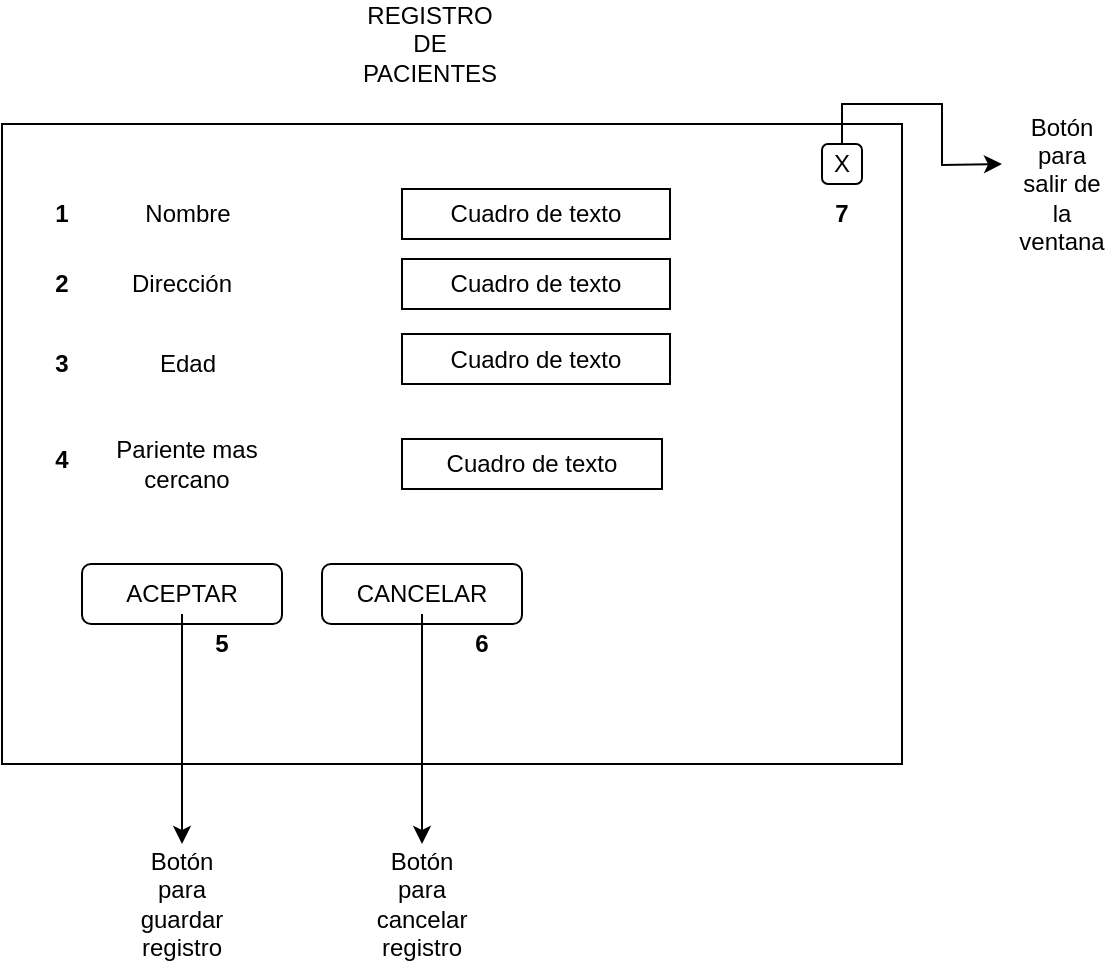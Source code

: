 <mxfile version="14.8.3" type="github">
  <diagram id="64sCmisY7DKSNfKrboj0" name="Page-1">
    <mxGraphModel dx="1414" dy="1953" grid="1" gridSize="10" guides="1" tooltips="1" connect="1" arrows="1" fold="1" page="1" pageScale="1" pageWidth="827" pageHeight="1169" math="0" shadow="0">
      <root>
        <mxCell id="0" />
        <mxCell id="1" parent="0" />
        <mxCell id="7nkMxRO7k62x90OJFkBY-1" value="" style="rounded=0;whiteSpace=wrap;html=1;" vertex="1" parent="1">
          <mxGeometry x="200" y="40" width="450" height="320" as="geometry" />
        </mxCell>
        <mxCell id="7nkMxRO7k62x90OJFkBY-2" value="REGISTRO DE PACIENTES" style="text;html=1;strokeColor=none;fillColor=none;align=center;verticalAlign=middle;whiteSpace=wrap;rounded=0;" vertex="1" parent="1">
          <mxGeometry x="394" y="-10" width="40" height="20" as="geometry" />
        </mxCell>
        <mxCell id="7nkMxRO7k62x90OJFkBY-3" value="Nombre" style="text;html=1;strokeColor=none;fillColor=none;align=center;verticalAlign=middle;whiteSpace=wrap;rounded=0;" vertex="1" parent="1">
          <mxGeometry x="267.5" y="70" width="50" height="30" as="geometry" />
        </mxCell>
        <mxCell id="7nkMxRO7k62x90OJFkBY-5" value="Dirección" style="text;html=1;strokeColor=none;fillColor=none;align=center;verticalAlign=middle;whiteSpace=wrap;rounded=0;" vertex="1" parent="1">
          <mxGeometry x="270" y="110" width="40" height="20" as="geometry" />
        </mxCell>
        <mxCell id="7nkMxRO7k62x90OJFkBY-6" value="Edad" style="text;html=1;strokeColor=none;fillColor=none;align=center;verticalAlign=middle;whiteSpace=wrap;rounded=0;" vertex="1" parent="1">
          <mxGeometry x="272.5" y="150" width="40" height="20" as="geometry" />
        </mxCell>
        <mxCell id="7nkMxRO7k62x90OJFkBY-7" value="Pariente mas cercano" style="text;html=1;strokeColor=none;fillColor=none;align=center;verticalAlign=middle;whiteSpace=wrap;rounded=0;" vertex="1" parent="1">
          <mxGeometry x="255" y="200" width="75" height="20" as="geometry" />
        </mxCell>
        <mxCell id="7nkMxRO7k62x90OJFkBY-8" value="" style="rounded=1;whiteSpace=wrap;html=1;" vertex="1" parent="1">
          <mxGeometry x="240" y="260" width="100" height="30" as="geometry" />
        </mxCell>
        <mxCell id="7nkMxRO7k62x90OJFkBY-9" value="Cuadro de texto" style="rounded=0;whiteSpace=wrap;html=1;" vertex="1" parent="1">
          <mxGeometry x="400" y="72.5" width="134" height="25" as="geometry" />
        </mxCell>
        <mxCell id="7nkMxRO7k62x90OJFkBY-10" value="&lt;span&gt;Cuadro de texto&lt;/span&gt;" style="rounded=0;whiteSpace=wrap;html=1;" vertex="1" parent="1">
          <mxGeometry x="400" y="107.5" width="134" height="25" as="geometry" />
        </mxCell>
        <mxCell id="7nkMxRO7k62x90OJFkBY-11" value="&lt;span&gt;Cuadro de texto&lt;/span&gt;" style="rounded=0;whiteSpace=wrap;html=1;" vertex="1" parent="1">
          <mxGeometry x="400" y="145" width="134" height="25" as="geometry" />
        </mxCell>
        <mxCell id="7nkMxRO7k62x90OJFkBY-12" value="&lt;span&gt;Cuadro de texto&lt;/span&gt;" style="rounded=0;whiteSpace=wrap;html=1;" vertex="1" parent="1">
          <mxGeometry x="400" y="197.5" width="130" height="25" as="geometry" />
        </mxCell>
        <mxCell id="7nkMxRO7k62x90OJFkBY-15" value="" style="rounded=1;whiteSpace=wrap;html=1;" vertex="1" parent="1">
          <mxGeometry x="360" y="260" width="100" height="30" as="geometry" />
        </mxCell>
        <mxCell id="7nkMxRO7k62x90OJFkBY-17" value="" style="rounded=1;whiteSpace=wrap;html=1;" vertex="1" parent="1">
          <mxGeometry x="610" y="50" width="20" height="20" as="geometry" />
        </mxCell>
        <mxCell id="7nkMxRO7k62x90OJFkBY-29" style="edgeStyle=orthogonalEdgeStyle;rounded=0;orthogonalLoop=1;jettySize=auto;html=1;exitX=0.5;exitY=0;exitDx=0;exitDy=0;" edge="1" parent="1" source="7nkMxRO7k62x90OJFkBY-18">
          <mxGeometry relative="1" as="geometry">
            <mxPoint x="700" y="60" as="targetPoint" />
          </mxGeometry>
        </mxCell>
        <mxCell id="7nkMxRO7k62x90OJFkBY-18" value="X" style="text;html=1;strokeColor=none;fillColor=none;align=center;verticalAlign=middle;whiteSpace=wrap;rounded=0;" vertex="1" parent="1">
          <mxGeometry x="600" y="50" width="40" height="20" as="geometry" />
        </mxCell>
        <mxCell id="7nkMxRO7k62x90OJFkBY-35" style="edgeStyle=orthogonalEdgeStyle;rounded=0;orthogonalLoop=1;jettySize=auto;html=1;exitX=0.5;exitY=1;exitDx=0;exitDy=0;" edge="1" parent="1" source="7nkMxRO7k62x90OJFkBY-19">
          <mxGeometry relative="1" as="geometry">
            <mxPoint x="410" y="400" as="targetPoint" />
          </mxGeometry>
        </mxCell>
        <mxCell id="7nkMxRO7k62x90OJFkBY-19" value="CANCELAR" style="text;html=1;strokeColor=none;fillColor=none;align=center;verticalAlign=middle;whiteSpace=wrap;rounded=0;" vertex="1" parent="1">
          <mxGeometry x="390" y="265" width="40" height="20" as="geometry" />
        </mxCell>
        <mxCell id="7nkMxRO7k62x90OJFkBY-34" style="edgeStyle=orthogonalEdgeStyle;rounded=0;orthogonalLoop=1;jettySize=auto;html=1;exitX=0.5;exitY=1;exitDx=0;exitDy=0;" edge="1" parent="1" source="7nkMxRO7k62x90OJFkBY-20">
          <mxGeometry relative="1" as="geometry">
            <mxPoint x="290" y="400" as="targetPoint" />
          </mxGeometry>
        </mxCell>
        <mxCell id="7nkMxRO7k62x90OJFkBY-20" value="ACEPTAR" style="text;html=1;strokeColor=none;fillColor=none;align=center;verticalAlign=middle;whiteSpace=wrap;rounded=0;" vertex="1" parent="1">
          <mxGeometry x="270" y="265" width="40" height="20" as="geometry" />
        </mxCell>
        <mxCell id="7nkMxRO7k62x90OJFkBY-21" value="&lt;b&gt;1&lt;/b&gt;" style="text;html=1;strokeColor=none;fillColor=none;align=center;verticalAlign=middle;whiteSpace=wrap;rounded=0;" vertex="1" parent="1">
          <mxGeometry x="210" y="75" width="40" height="20" as="geometry" />
        </mxCell>
        <mxCell id="7nkMxRO7k62x90OJFkBY-22" value="&lt;b&gt;2&lt;/b&gt;" style="text;html=1;strokeColor=none;fillColor=none;align=center;verticalAlign=middle;whiteSpace=wrap;rounded=0;" vertex="1" parent="1">
          <mxGeometry x="210" y="110" width="40" height="20" as="geometry" />
        </mxCell>
        <mxCell id="7nkMxRO7k62x90OJFkBY-23" value="&lt;b&gt;3&lt;/b&gt;" style="text;html=1;strokeColor=none;fillColor=none;align=center;verticalAlign=middle;whiteSpace=wrap;rounded=0;" vertex="1" parent="1">
          <mxGeometry x="210" y="150" width="40" height="20" as="geometry" />
        </mxCell>
        <mxCell id="7nkMxRO7k62x90OJFkBY-24" value="&lt;b&gt;4&lt;/b&gt;" style="text;html=1;strokeColor=none;fillColor=none;align=center;verticalAlign=middle;whiteSpace=wrap;rounded=0;" vertex="1" parent="1">
          <mxGeometry x="210" y="197.5" width="40" height="20" as="geometry" />
        </mxCell>
        <mxCell id="7nkMxRO7k62x90OJFkBY-25" value="&lt;b&gt;5&lt;/b&gt;" style="text;html=1;strokeColor=none;fillColor=none;align=center;verticalAlign=middle;whiteSpace=wrap;rounded=0;" vertex="1" parent="1">
          <mxGeometry x="290" y="290" width="40" height="20" as="geometry" />
        </mxCell>
        <mxCell id="7nkMxRO7k62x90OJFkBY-26" value="&lt;b&gt;6&lt;/b&gt;" style="text;html=1;strokeColor=none;fillColor=none;align=center;verticalAlign=middle;whiteSpace=wrap;rounded=0;" vertex="1" parent="1">
          <mxGeometry x="420" y="290" width="40" height="20" as="geometry" />
        </mxCell>
        <mxCell id="7nkMxRO7k62x90OJFkBY-27" value="&lt;b&gt;7&lt;/b&gt;" style="text;html=1;strokeColor=none;fillColor=none;align=center;verticalAlign=middle;whiteSpace=wrap;rounded=0;" vertex="1" parent="1">
          <mxGeometry x="600" y="75" width="40" height="20" as="geometry" />
        </mxCell>
        <mxCell id="7nkMxRO7k62x90OJFkBY-28" value="Botón para salir de la ventana" style="text;html=1;strokeColor=none;fillColor=none;align=center;verticalAlign=middle;whiteSpace=wrap;rounded=0;" vertex="1" parent="1">
          <mxGeometry x="710" y="60" width="40" height="20" as="geometry" />
        </mxCell>
        <mxCell id="7nkMxRO7k62x90OJFkBY-30" value="Botón para guardar registro" style="text;html=1;strokeColor=none;fillColor=none;align=center;verticalAlign=middle;whiteSpace=wrap;rounded=0;" vertex="1" parent="1">
          <mxGeometry x="270" y="420" width="40" height="20" as="geometry" />
        </mxCell>
        <mxCell id="7nkMxRO7k62x90OJFkBY-33" value="Botón para cancelar registro" style="text;html=1;strokeColor=none;fillColor=none;align=center;verticalAlign=middle;whiteSpace=wrap;rounded=0;" vertex="1" parent="1">
          <mxGeometry x="390" y="420" width="40" height="20" as="geometry" />
        </mxCell>
      </root>
    </mxGraphModel>
  </diagram>
</mxfile>
